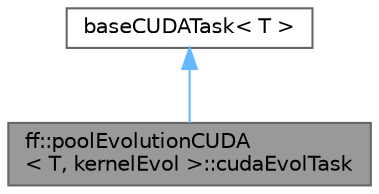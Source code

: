 digraph "ff::poolEvolutionCUDA&lt; T, kernelEvol &gt;::cudaEvolTask"
{
 // LATEX_PDF_SIZE
  bgcolor="transparent";
  edge [fontname=Helvetica,fontsize=10,labelfontname=Helvetica,labelfontsize=10];
  node [fontname=Helvetica,fontsize=10,shape=box,height=0.2,width=0.4];
  Node1 [id="Node000001",label="ff::poolEvolutionCUDA\l\< T, kernelEvol \>::cudaEvolTask",height=0.2,width=0.4,color="gray40", fillcolor="grey60", style="filled", fontcolor="black",tooltip=" "];
  Node2 -> Node1 [id="edge1_Node000001_Node000002",dir="back",color="steelblue1",style="solid",tooltip=" "];
  Node2 [id="Node000002",label="baseCUDATask\< T \>",height=0.2,width=0.4,color="gray40", fillcolor="white", style="filled",tooltip=" "];
}
